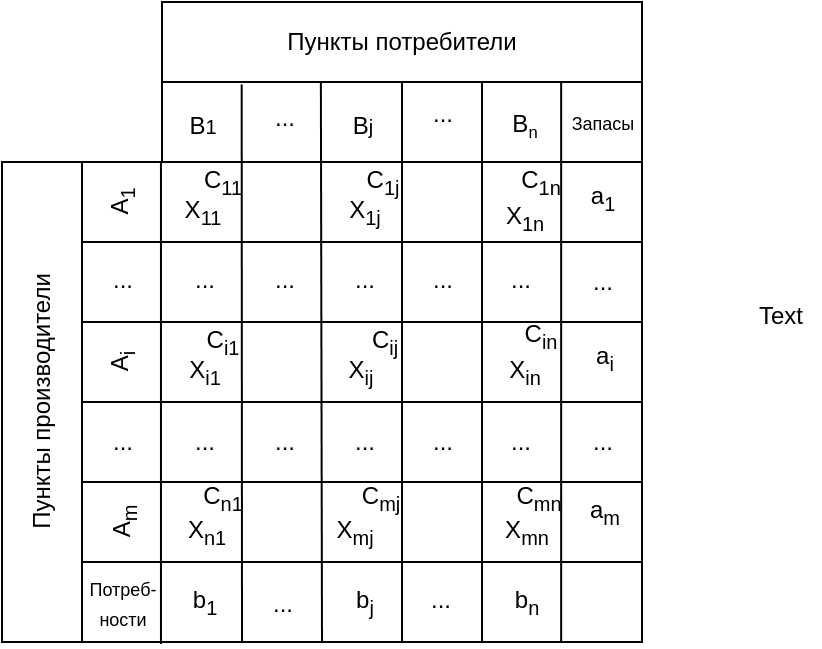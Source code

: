 <mxfile version="25.0.3">
  <diagram name="Страница — 1" id="EaYpW_2jDXuWhTFtiiE-">
    <mxGraphModel dx="723" dy="395" grid="0" gridSize="10" guides="1" tooltips="1" connect="1" arrows="1" fold="1" page="1" pageScale="1" pageWidth="1169" pageHeight="827" math="0" shadow="0">
      <root>
        <mxCell id="0" />
        <mxCell id="1" parent="0" />
        <mxCell id="DeGM6VzPt1C5OLX9xuGM-68" value="" style="rounded=0;whiteSpace=wrap;html=1;" vertex="1" parent="1">
          <mxGeometry x="405" y="250" width="40" height="240" as="geometry" />
        </mxCell>
        <mxCell id="DeGM6VzPt1C5OLX9xuGM-69" value="Пункты производители" style="text;html=1;align=center;verticalAlign=middle;resizable=0;points=[];autosize=1;strokeColor=none;fillColor=none;rotation=270;" vertex="1" parent="1">
          <mxGeometry x="350" y="355" width="150" height="30" as="geometry" />
        </mxCell>
        <mxCell id="DeGM6VzPt1C5OLX9xuGM-70" value="" style="rounded=0;whiteSpace=wrap;html=1;" vertex="1" parent="1">
          <mxGeometry x="445" y="330" width="280" height="40" as="geometry" />
        </mxCell>
        <mxCell id="DeGM6VzPt1C5OLX9xuGM-71" value="" style="rounded=0;whiteSpace=wrap;html=1;" vertex="1" parent="1">
          <mxGeometry x="485" y="210" width="240" height="40" as="geometry" />
        </mxCell>
        <mxCell id="DeGM6VzPt1C5OLX9xuGM-73" value="" style="rounded=0;whiteSpace=wrap;html=1;" vertex="1" parent="1">
          <mxGeometry x="445" y="370" width="280" height="40" as="geometry" />
        </mxCell>
        <mxCell id="DeGM6VzPt1C5OLX9xuGM-74" value="" style="rounded=0;whiteSpace=wrap;html=1;" vertex="1" parent="1">
          <mxGeometry x="445" y="410" width="280" height="40" as="geometry" />
        </mxCell>
        <mxCell id="DeGM6VzPt1C5OLX9xuGM-75" value="" style="rounded=0;whiteSpace=wrap;html=1;" vertex="1" parent="1">
          <mxGeometry x="445" y="450" width="280" height="40" as="geometry" />
        </mxCell>
        <mxCell id="DeGM6VzPt1C5OLX9xuGM-83" value="" style="rounded=0;whiteSpace=wrap;html=1;" vertex="1" parent="1">
          <mxGeometry x="445" y="290" width="280" height="40" as="geometry" />
        </mxCell>
        <mxCell id="DeGM6VzPt1C5OLX9xuGM-84" value="" style="rounded=0;whiteSpace=wrap;html=1;" vertex="1" parent="1">
          <mxGeometry x="445" y="250" width="280" height="40" as="geometry" />
        </mxCell>
        <mxCell id="DeGM6VzPt1C5OLX9xuGM-85" value="" style="endArrow=none;html=1;rounded=0;entryX=0.141;entryY=0.001;entryDx=0;entryDy=0;entryPerimeter=0;exitX=0.141;exitY=1.024;exitDx=0;exitDy=0;exitPerimeter=0;" edge="1" parent="1" source="DeGM6VzPt1C5OLX9xuGM-75" target="DeGM6VzPt1C5OLX9xuGM-84">
          <mxGeometry width="50" height="50" relative="1" as="geometry">
            <mxPoint x="685" y="290" as="sourcePoint" />
            <mxPoint x="735" y="240" as="targetPoint" />
          </mxGeometry>
        </mxCell>
        <mxCell id="DeGM6VzPt1C5OLX9xuGM-86" value="" style="endArrow=none;html=1;rounded=0;entryX=0.166;entryY=0.03;entryDx=0;entryDy=0;entryPerimeter=0;exitX=0.09;exitY=1.033;exitDx=0;exitDy=0;exitPerimeter=0;" edge="1" parent="1" target="DeGM6VzPt1C5OLX9xuGM-71">
          <mxGeometry width="50" height="50" relative="1" as="geometry">
            <mxPoint x="525" y="490" as="sourcePoint" />
            <mxPoint x="525" y="249" as="targetPoint" />
          </mxGeometry>
        </mxCell>
        <mxCell id="DeGM6VzPt1C5OLX9xuGM-87" value="" style="endArrow=none;html=1;rounded=0;entryX=0.331;entryY=0.007;entryDx=0;entryDy=0;entryPerimeter=0;exitX=0.09;exitY=1.033;exitDx=0;exitDy=0;exitPerimeter=0;" edge="1" parent="1" target="DeGM6VzPt1C5OLX9xuGM-71">
          <mxGeometry width="50" height="50" relative="1" as="geometry">
            <mxPoint x="565" y="490" as="sourcePoint" />
            <mxPoint x="565" y="249" as="targetPoint" />
          </mxGeometry>
        </mxCell>
        <mxCell id="DeGM6VzPt1C5OLX9xuGM-88" value="" style="endArrow=none;html=1;rounded=0;entryX=0.199;entryY=-0.01;entryDx=0;entryDy=0;entryPerimeter=0;exitX=0.09;exitY=1.033;exitDx=0;exitDy=0;exitPerimeter=0;" edge="1" parent="1">
          <mxGeometry width="50" height="50" relative="1" as="geometry">
            <mxPoint x="605" y="490" as="sourcePoint" />
            <mxPoint x="605" y="210" as="targetPoint" />
          </mxGeometry>
        </mxCell>
        <mxCell id="DeGM6VzPt1C5OLX9xuGM-89" value="" style="endArrow=none;html=1;rounded=0;entryX=0.199;entryY=-0.01;entryDx=0;entryDy=0;entryPerimeter=0;exitX=0.09;exitY=1.033;exitDx=0;exitDy=0;exitPerimeter=0;" edge="1" parent="1">
          <mxGeometry width="50" height="50" relative="1" as="geometry">
            <mxPoint x="645" y="490" as="sourcePoint" />
            <mxPoint x="645" y="210" as="targetPoint" />
          </mxGeometry>
        </mxCell>
        <mxCell id="DeGM6VzPt1C5OLX9xuGM-90" value="" style="endArrow=none;html=1;rounded=0;entryX=0.199;entryY=-0.01;entryDx=0;entryDy=0;entryPerimeter=0;exitX=0.09;exitY=1.033;exitDx=0;exitDy=0;exitPerimeter=0;" edge="1" parent="1">
          <mxGeometry width="50" height="50" relative="1" as="geometry">
            <mxPoint x="684.58" y="490" as="sourcePoint" />
            <mxPoint x="684.58" y="210" as="targetPoint" />
          </mxGeometry>
        </mxCell>
        <mxCell id="DeGM6VzPt1C5OLX9xuGM-91" value="" style="endArrow=none;html=1;rounded=0;entryX=0.199;entryY=-0.01;entryDx=0;entryDy=0;entryPerimeter=0;exitX=0.09;exitY=1.033;exitDx=0;exitDy=0;exitPerimeter=0;" edge="1" parent="1">
          <mxGeometry width="50" height="50" relative="1" as="geometry">
            <mxPoint x="725" y="490" as="sourcePoint" />
            <mxPoint x="725" y="210" as="targetPoint" />
          </mxGeometry>
        </mxCell>
        <mxCell id="DeGM6VzPt1C5OLX9xuGM-92" value="Пункты потребители" style="rounded=0;whiteSpace=wrap;html=1;" vertex="1" parent="1">
          <mxGeometry x="485" y="170" width="240" height="40" as="geometry" />
        </mxCell>
        <mxCell id="DeGM6VzPt1C5OLX9xuGM-93" value="A&lt;sub&gt;1&lt;/sub&gt;" style="text;html=1;align=center;verticalAlign=middle;resizable=0;points=[];autosize=1;strokeColor=none;fillColor=none;rotation=270;" vertex="1" parent="1">
          <mxGeometry x="449" y="255" width="32" height="30" as="geometry" />
        </mxCell>
        <mxCell id="DeGM6VzPt1C5OLX9xuGM-94" value="A&lt;sub&gt;i&lt;/sub&gt;" style="text;html=1;align=center;verticalAlign=middle;resizable=0;points=[];autosize=1;strokeColor=none;fillColor=none;rotation=270;" vertex="1" parent="1">
          <mxGeometry x="451" y="335" width="28" height="30" as="geometry" />
        </mxCell>
        <mxCell id="DeGM6VzPt1C5OLX9xuGM-95" value="A&lt;sub&gt;m&lt;/sub&gt;" style="text;html=1;align=center;verticalAlign=middle;resizable=0;points=[];autosize=1;strokeColor=none;fillColor=none;rotation=270;" vertex="1" parent="1">
          <mxGeometry x="449" y="415" width="34" height="30" as="geometry" />
        </mxCell>
        <mxCell id="DeGM6VzPt1C5OLX9xuGM-96" value="&lt;sub&gt;&lt;span style=&quot;font-size: 12px;&quot;&gt;B&lt;/span&gt;1&lt;/sub&gt;" style="text;html=1;align=center;verticalAlign=middle;resizable=0;points=[];autosize=1;strokeColor=none;fillColor=none;" vertex="1" parent="1">
          <mxGeometry x="489" y="215" width="32" height="30" as="geometry" />
        </mxCell>
        <mxCell id="DeGM6VzPt1C5OLX9xuGM-97" value="&lt;sub style=&quot;&quot;&gt;&lt;span style=&quot;font-size: 12px;&quot;&gt;B&lt;/span&gt;j&lt;/sub&gt;" style="text;html=1;align=center;verticalAlign=middle;resizable=0;points=[];autosize=1;strokeColor=none;fillColor=none;" vertex="1" parent="1">
          <mxGeometry x="571" y="215" width="28" height="30" as="geometry" />
        </mxCell>
        <mxCell id="DeGM6VzPt1C5OLX9xuGM-98" value="B&lt;span style=&quot;font-size: 10px;&quot;&gt;&lt;sub&gt;n&lt;/sub&gt;&lt;/span&gt;" style="text;html=1;align=center;verticalAlign=middle;resizable=0;points=[];autosize=1;strokeColor=none;fillColor=none;" vertex="1" parent="1">
          <mxGeometry x="650" y="216" width="31" height="29" as="geometry" />
        </mxCell>
        <mxCell id="DeGM6VzPt1C5OLX9xuGM-99" value="&lt;font style=&quot;font-size: 9px;&quot;&gt;Потреб-&lt;/font&gt;&lt;div&gt;&lt;font style=&quot;font-size: 9px;&quot;&gt;ности&lt;/font&gt;&lt;/div&gt;" style="text;html=1;align=center;verticalAlign=middle;resizable=0;points=[];autosize=1;strokeColor=none;fillColor=none;" vertex="1" parent="1">
          <mxGeometry x="435" y="450" width="60" height="40" as="geometry" />
        </mxCell>
        <mxCell id="DeGM6VzPt1C5OLX9xuGM-100" value="&lt;font style=&quot;font-size: 9px;&quot;&gt;Запасы&lt;/font&gt;" style="text;html=1;align=center;verticalAlign=middle;resizable=0;points=[];autosize=1;strokeColor=none;fillColor=none;" vertex="1" parent="1">
          <mxGeometry x="680" y="215" width="50" height="30" as="geometry" />
        </mxCell>
        <mxCell id="DeGM6VzPt1C5OLX9xuGM-101" value="С&lt;sub&gt;11&lt;/sub&gt;" style="text;html=1;align=center;verticalAlign=middle;resizable=0;points=[];autosize=1;strokeColor=none;fillColor=none;" vertex="1" parent="1">
          <mxGeometry x="495" y="245" width="40" height="30" as="geometry" />
        </mxCell>
        <mxCell id="DeGM6VzPt1C5OLX9xuGM-102" value="С&lt;sub&gt;1j&lt;/sub&gt;" style="text;html=1;align=center;verticalAlign=middle;resizable=0;points=[];autosize=1;strokeColor=none;fillColor=none;" vertex="1" parent="1">
          <mxGeometry x="575" y="245" width="40" height="30" as="geometry" />
        </mxCell>
        <mxCell id="DeGM6VzPt1C5OLX9xuGM-103" value="С&lt;sub&gt;1n&lt;/sub&gt;" style="text;html=1;align=center;verticalAlign=middle;resizable=0;points=[];autosize=1;strokeColor=none;fillColor=none;" vertex="1" parent="1">
          <mxGeometry x="655" y="245" width="38" height="30" as="geometry" />
        </mxCell>
        <mxCell id="DeGM6VzPt1C5OLX9xuGM-104" value="С&lt;sub&gt;i1&lt;/sub&gt;" style="text;html=1;align=center;verticalAlign=middle;resizable=0;points=[];autosize=1;strokeColor=none;fillColor=none;" vertex="1" parent="1">
          <mxGeometry x="498" y="325" width="34" height="30" as="geometry" />
        </mxCell>
        <mxCell id="DeGM6VzPt1C5OLX9xuGM-105" value="С&lt;sub&gt;n1&lt;/sub&gt;" style="text;html=1;align=center;verticalAlign=middle;resizable=0;points=[];autosize=1;strokeColor=none;fillColor=none;" vertex="1" parent="1">
          <mxGeometry x="496" y="403" width="38" height="30" as="geometry" />
        </mxCell>
        <mxCell id="DeGM6VzPt1C5OLX9xuGM-106" value="С&lt;sub&gt;mj&lt;/sub&gt;" style="text;html=1;align=center;verticalAlign=middle;resizable=0;points=[];autosize=1;strokeColor=none;fillColor=none;" vertex="1" parent="1">
          <mxGeometry x="575" y="403" width="37" height="30" as="geometry" />
        </mxCell>
        <mxCell id="DeGM6VzPt1C5OLX9xuGM-107" value="С&lt;sub&gt;mn&lt;/sub&gt;" style="text;html=1;align=center;verticalAlign=middle;resizable=0;points=[];autosize=1;strokeColor=none;fillColor=none;" vertex="1" parent="1">
          <mxGeometry x="652" y="403" width="41" height="30" as="geometry" />
        </mxCell>
        <mxCell id="DeGM6VzPt1C5OLX9xuGM-108" value="С&lt;sub&gt;ij&lt;/sub&gt;" style="text;html=1;align=center;verticalAlign=middle;resizable=0;points=[];autosize=1;strokeColor=none;fillColor=none;" vertex="1" parent="1">
          <mxGeometry x="580" y="325" width="31" height="30" as="geometry" />
        </mxCell>
        <mxCell id="DeGM6VzPt1C5OLX9xuGM-109" value="С&lt;sub&gt;in&lt;/sub&gt;" style="text;html=1;align=center;verticalAlign=middle;resizable=0;points=[];autosize=1;strokeColor=none;fillColor=none;" vertex="1" parent="1">
          <mxGeometry x="657" y="322" width="34" height="30" as="geometry" />
        </mxCell>
        <mxCell id="DeGM6VzPt1C5OLX9xuGM-110" value="a&lt;sub&gt;1&lt;/sub&gt;" style="text;html=1;align=center;verticalAlign=middle;resizable=0;points=[];autosize=1;strokeColor=none;fillColor=none;" vertex="1" parent="1">
          <mxGeometry x="690" y="253" width="30" height="30" as="geometry" />
        </mxCell>
        <mxCell id="DeGM6VzPt1C5OLX9xuGM-111" value="a&lt;sub&gt;i&lt;/sub&gt;" style="text;html=1;align=center;verticalAlign=middle;resizable=0;points=[];autosize=1;strokeColor=none;fillColor=none;" vertex="1" parent="1">
          <mxGeometry x="692" y="333" width="27" height="30" as="geometry" />
        </mxCell>
        <mxCell id="DeGM6VzPt1C5OLX9xuGM-112" value="a&lt;sub&gt;m&lt;/sub&gt;" style="text;html=1;align=center;verticalAlign=middle;resizable=0;points=[];autosize=1;strokeColor=none;fillColor=none;" vertex="1" parent="1">
          <mxGeometry x="689" y="410" width="33" height="30" as="geometry" />
        </mxCell>
        <mxCell id="DeGM6VzPt1C5OLX9xuGM-113" value="b&lt;sub&gt;1&lt;/sub&gt;" style="text;html=1;align=center;verticalAlign=middle;resizable=0;points=[];autosize=1;strokeColor=none;fillColor=none;" vertex="1" parent="1">
          <mxGeometry x="490.5" y="455" width="30" height="30" as="geometry" />
        </mxCell>
        <mxCell id="DeGM6VzPt1C5OLX9xuGM-114" value="b&lt;sub&gt;j&lt;/sub&gt;" style="text;html=1;align=center;verticalAlign=middle;resizable=0;points=[];autosize=1;strokeColor=none;fillColor=none;" vertex="1" parent="1">
          <mxGeometry x="572" y="455" width="27" height="30" as="geometry" />
        </mxCell>
        <mxCell id="DeGM6VzPt1C5OLX9xuGM-115" value="b&lt;sub&gt;n&lt;/sub&gt;" style="text;html=1;align=center;verticalAlign=middle;resizable=0;points=[];autosize=1;strokeColor=none;fillColor=none;" vertex="1" parent="1">
          <mxGeometry x="652" y="455" width="30" height="30" as="geometry" />
        </mxCell>
        <mxCell id="DeGM6VzPt1C5OLX9xuGM-116" value="..." style="text;html=1;align=center;verticalAlign=middle;resizable=0;points=[];autosize=1;strokeColor=none;fillColor=none;" vertex="1" parent="1">
          <mxGeometry x="611" y="213" width="28" height="26" as="geometry" />
        </mxCell>
        <mxCell id="DeGM6VzPt1C5OLX9xuGM-117" value="..." style="text;html=1;align=center;verticalAlign=middle;resizable=0;points=[];autosize=1;strokeColor=none;fillColor=none;" vertex="1" parent="1">
          <mxGeometry x="532" y="215" width="28" height="26" as="geometry" />
        </mxCell>
        <mxCell id="DeGM6VzPt1C5OLX9xuGM-120" value="..." style="text;html=1;align=center;verticalAlign=middle;resizable=0;points=[];autosize=1;strokeColor=none;fillColor=none;" vertex="1" parent="1">
          <mxGeometry x="451" y="296" width="28" height="26" as="geometry" />
        </mxCell>
        <mxCell id="DeGM6VzPt1C5OLX9xuGM-122" value="..." style="text;html=1;align=center;verticalAlign=middle;resizable=0;points=[];autosize=1;strokeColor=none;fillColor=none;" vertex="1" parent="1">
          <mxGeometry x="491.5" y="296" width="28" height="26" as="geometry" />
        </mxCell>
        <mxCell id="DeGM6VzPt1C5OLX9xuGM-123" value="..." style="text;html=1;align=center;verticalAlign=middle;resizable=0;points=[];autosize=1;strokeColor=none;fillColor=none;" vertex="1" parent="1">
          <mxGeometry x="532" y="296" width="28" height="26" as="geometry" />
        </mxCell>
        <mxCell id="DeGM6VzPt1C5OLX9xuGM-124" value="..." style="text;html=1;align=center;verticalAlign=middle;resizable=0;points=[];autosize=1;strokeColor=none;fillColor=none;" vertex="1" parent="1">
          <mxGeometry x="571.5" y="296" width="28" height="26" as="geometry" />
        </mxCell>
        <mxCell id="DeGM6VzPt1C5OLX9xuGM-125" value="..." style="text;html=1;align=center;verticalAlign=middle;resizable=0;points=[];autosize=1;strokeColor=none;fillColor=none;" vertex="1" parent="1">
          <mxGeometry x="611" y="296" width="28" height="26" as="geometry" />
        </mxCell>
        <mxCell id="DeGM6VzPt1C5OLX9xuGM-126" value="..." style="text;html=1;align=center;verticalAlign=middle;resizable=0;points=[];autosize=1;strokeColor=none;fillColor=none;" vertex="1" parent="1">
          <mxGeometry x="650" y="296" width="28" height="26" as="geometry" />
        </mxCell>
        <mxCell id="DeGM6VzPt1C5OLX9xuGM-127" value="..." style="text;html=1;align=center;verticalAlign=middle;resizable=0;points=[];autosize=1;strokeColor=none;fillColor=none;" vertex="1" parent="1">
          <mxGeometry x="691" y="297" width="28" height="26" as="geometry" />
        </mxCell>
        <mxCell id="DeGM6VzPt1C5OLX9xuGM-128" value="..." style="text;html=1;align=center;verticalAlign=middle;resizable=0;points=[];autosize=1;strokeColor=none;fillColor=none;" vertex="1" parent="1">
          <mxGeometry x="611" y="376.5" width="28" height="26" as="geometry" />
        </mxCell>
        <mxCell id="DeGM6VzPt1C5OLX9xuGM-129" value="..." style="text;html=1;align=center;verticalAlign=middle;resizable=0;points=[];autosize=1;strokeColor=none;fillColor=none;" vertex="1" parent="1">
          <mxGeometry x="650" y="376.5" width="28" height="26" as="geometry" />
        </mxCell>
        <mxCell id="DeGM6VzPt1C5OLX9xuGM-130" value="..." style="text;html=1;align=center;verticalAlign=middle;resizable=0;points=[];autosize=1;strokeColor=none;fillColor=none;" vertex="1" parent="1">
          <mxGeometry x="691" y="376.5" width="28" height="26" as="geometry" />
        </mxCell>
        <mxCell id="DeGM6VzPt1C5OLX9xuGM-131" value="..." style="text;html=1;align=center;verticalAlign=middle;resizable=0;points=[];autosize=1;strokeColor=none;fillColor=none;" vertex="1" parent="1">
          <mxGeometry x="571.5" y="376.5" width="28" height="26" as="geometry" />
        </mxCell>
        <mxCell id="DeGM6VzPt1C5OLX9xuGM-132" value="..." style="text;html=1;align=center;verticalAlign=middle;resizable=0;points=[];autosize=1;strokeColor=none;fillColor=none;" vertex="1" parent="1">
          <mxGeometry x="532" y="376.5" width="28" height="26" as="geometry" />
        </mxCell>
        <mxCell id="DeGM6VzPt1C5OLX9xuGM-133" value="..." style="text;html=1;align=center;verticalAlign=middle;resizable=0;points=[];autosize=1;strokeColor=none;fillColor=none;" vertex="1" parent="1">
          <mxGeometry x="491.5" y="376.5" width="28" height="26" as="geometry" />
        </mxCell>
        <mxCell id="DeGM6VzPt1C5OLX9xuGM-134" value="..." style="text;html=1;align=center;verticalAlign=middle;resizable=0;points=[];autosize=1;strokeColor=none;fillColor=none;" vertex="1" parent="1">
          <mxGeometry x="451" y="376.5" width="28" height="26" as="geometry" />
        </mxCell>
        <mxCell id="DeGM6VzPt1C5OLX9xuGM-135" value="..." style="text;html=1;align=center;verticalAlign=middle;resizable=0;points=[];autosize=1;strokeColor=none;fillColor=none;" vertex="1" parent="1">
          <mxGeometry x="531" y="458" width="28" height="26" as="geometry" />
        </mxCell>
        <mxCell id="DeGM6VzPt1C5OLX9xuGM-136" value="..." style="text;html=1;align=center;verticalAlign=middle;resizable=0;points=[];autosize=1;strokeColor=none;fillColor=none;" vertex="1" parent="1">
          <mxGeometry x="610" y="456" width="28" height="26" as="geometry" />
        </mxCell>
        <mxCell id="DeGM6VzPt1C5OLX9xuGM-137" value="Text" style="text;html=1;align=center;verticalAlign=middle;resizable=0;points=[];autosize=1;strokeColor=none;fillColor=none;" vertex="1" parent="1">
          <mxGeometry x="774" y="314" width="40" height="26" as="geometry" />
        </mxCell>
        <mxCell id="DeGM6VzPt1C5OLX9xuGM-138" value="X&lt;sub&gt;11&lt;/sub&gt;" style="text;html=1;align=center;verticalAlign=middle;resizable=0;points=[];autosize=1;strokeColor=none;fillColor=none;" vertex="1" parent="1">
          <mxGeometry x="487" y="260" width="36" height="30" as="geometry" />
        </mxCell>
        <mxCell id="DeGM6VzPt1C5OLX9xuGM-139" value="X&lt;sub&gt;1j&lt;/sub&gt;" style="text;html=1;align=center;verticalAlign=middle;resizable=0;points=[];autosize=1;strokeColor=none;fillColor=none;" vertex="1" parent="1">
          <mxGeometry x="568.5" y="260" width="34" height="30" as="geometry" />
        </mxCell>
        <mxCell id="DeGM6VzPt1C5OLX9xuGM-141" value="X&lt;sub&gt;1n&lt;/sub&gt;" style="text;html=1;align=center;verticalAlign=middle;resizable=0;points=[];autosize=1;strokeColor=none;fillColor=none;" vertex="1" parent="1">
          <mxGeometry x="647.5" y="263" width="37" height="30" as="geometry" />
        </mxCell>
        <mxCell id="DeGM6VzPt1C5OLX9xuGM-142" value="X&lt;sub&gt;in&lt;/sub&gt;" style="text;html=1;align=center;verticalAlign=middle;resizable=0;points=[];autosize=1;strokeColor=none;fillColor=none;" vertex="1" parent="1">
          <mxGeometry x="649" y="340" width="34" height="30" as="geometry" />
        </mxCell>
        <mxCell id="DeGM6VzPt1C5OLX9xuGM-143" value="X&lt;sub&gt;ij&lt;/sub&gt;" style="text;html=1;align=center;verticalAlign=middle;resizable=0;points=[];autosize=1;strokeColor=none;fillColor=none;" vertex="1" parent="1">
          <mxGeometry x="569" y="340" width="30" height="30" as="geometry" />
        </mxCell>
        <mxCell id="DeGM6VzPt1C5OLX9xuGM-144" value="X&lt;sub&gt;i1&lt;/sub&gt;" style="text;html=1;align=center;verticalAlign=middle;resizable=0;points=[];autosize=1;strokeColor=none;fillColor=none;" vertex="1" parent="1">
          <mxGeometry x="488.5" y="340" width="34" height="30" as="geometry" />
        </mxCell>
        <mxCell id="DeGM6VzPt1C5OLX9xuGM-145" value="X&lt;sub&gt;n1&lt;/sub&gt;" style="text;html=1;align=center;verticalAlign=middle;resizable=0;points=[];autosize=1;strokeColor=none;fillColor=none;" vertex="1" parent="1">
          <mxGeometry x="488" y="420" width="37" height="30" as="geometry" />
        </mxCell>
        <mxCell id="DeGM6VzPt1C5OLX9xuGM-146" value="X&lt;sub&gt;mj&lt;/sub&gt;" style="text;html=1;align=center;verticalAlign=middle;resizable=0;points=[];autosize=1;strokeColor=none;fillColor=none;" vertex="1" parent="1">
          <mxGeometry x="562.5" y="420" width="37" height="30" as="geometry" />
        </mxCell>
        <mxCell id="DeGM6VzPt1C5OLX9xuGM-147" value="X&lt;sub&gt;mn&lt;/sub&gt;" style="text;html=1;align=center;verticalAlign=middle;resizable=0;points=[];autosize=1;strokeColor=none;fillColor=none;" vertex="1" parent="1">
          <mxGeometry x="647" y="420" width="40" height="30" as="geometry" />
        </mxCell>
      </root>
    </mxGraphModel>
  </diagram>
</mxfile>
